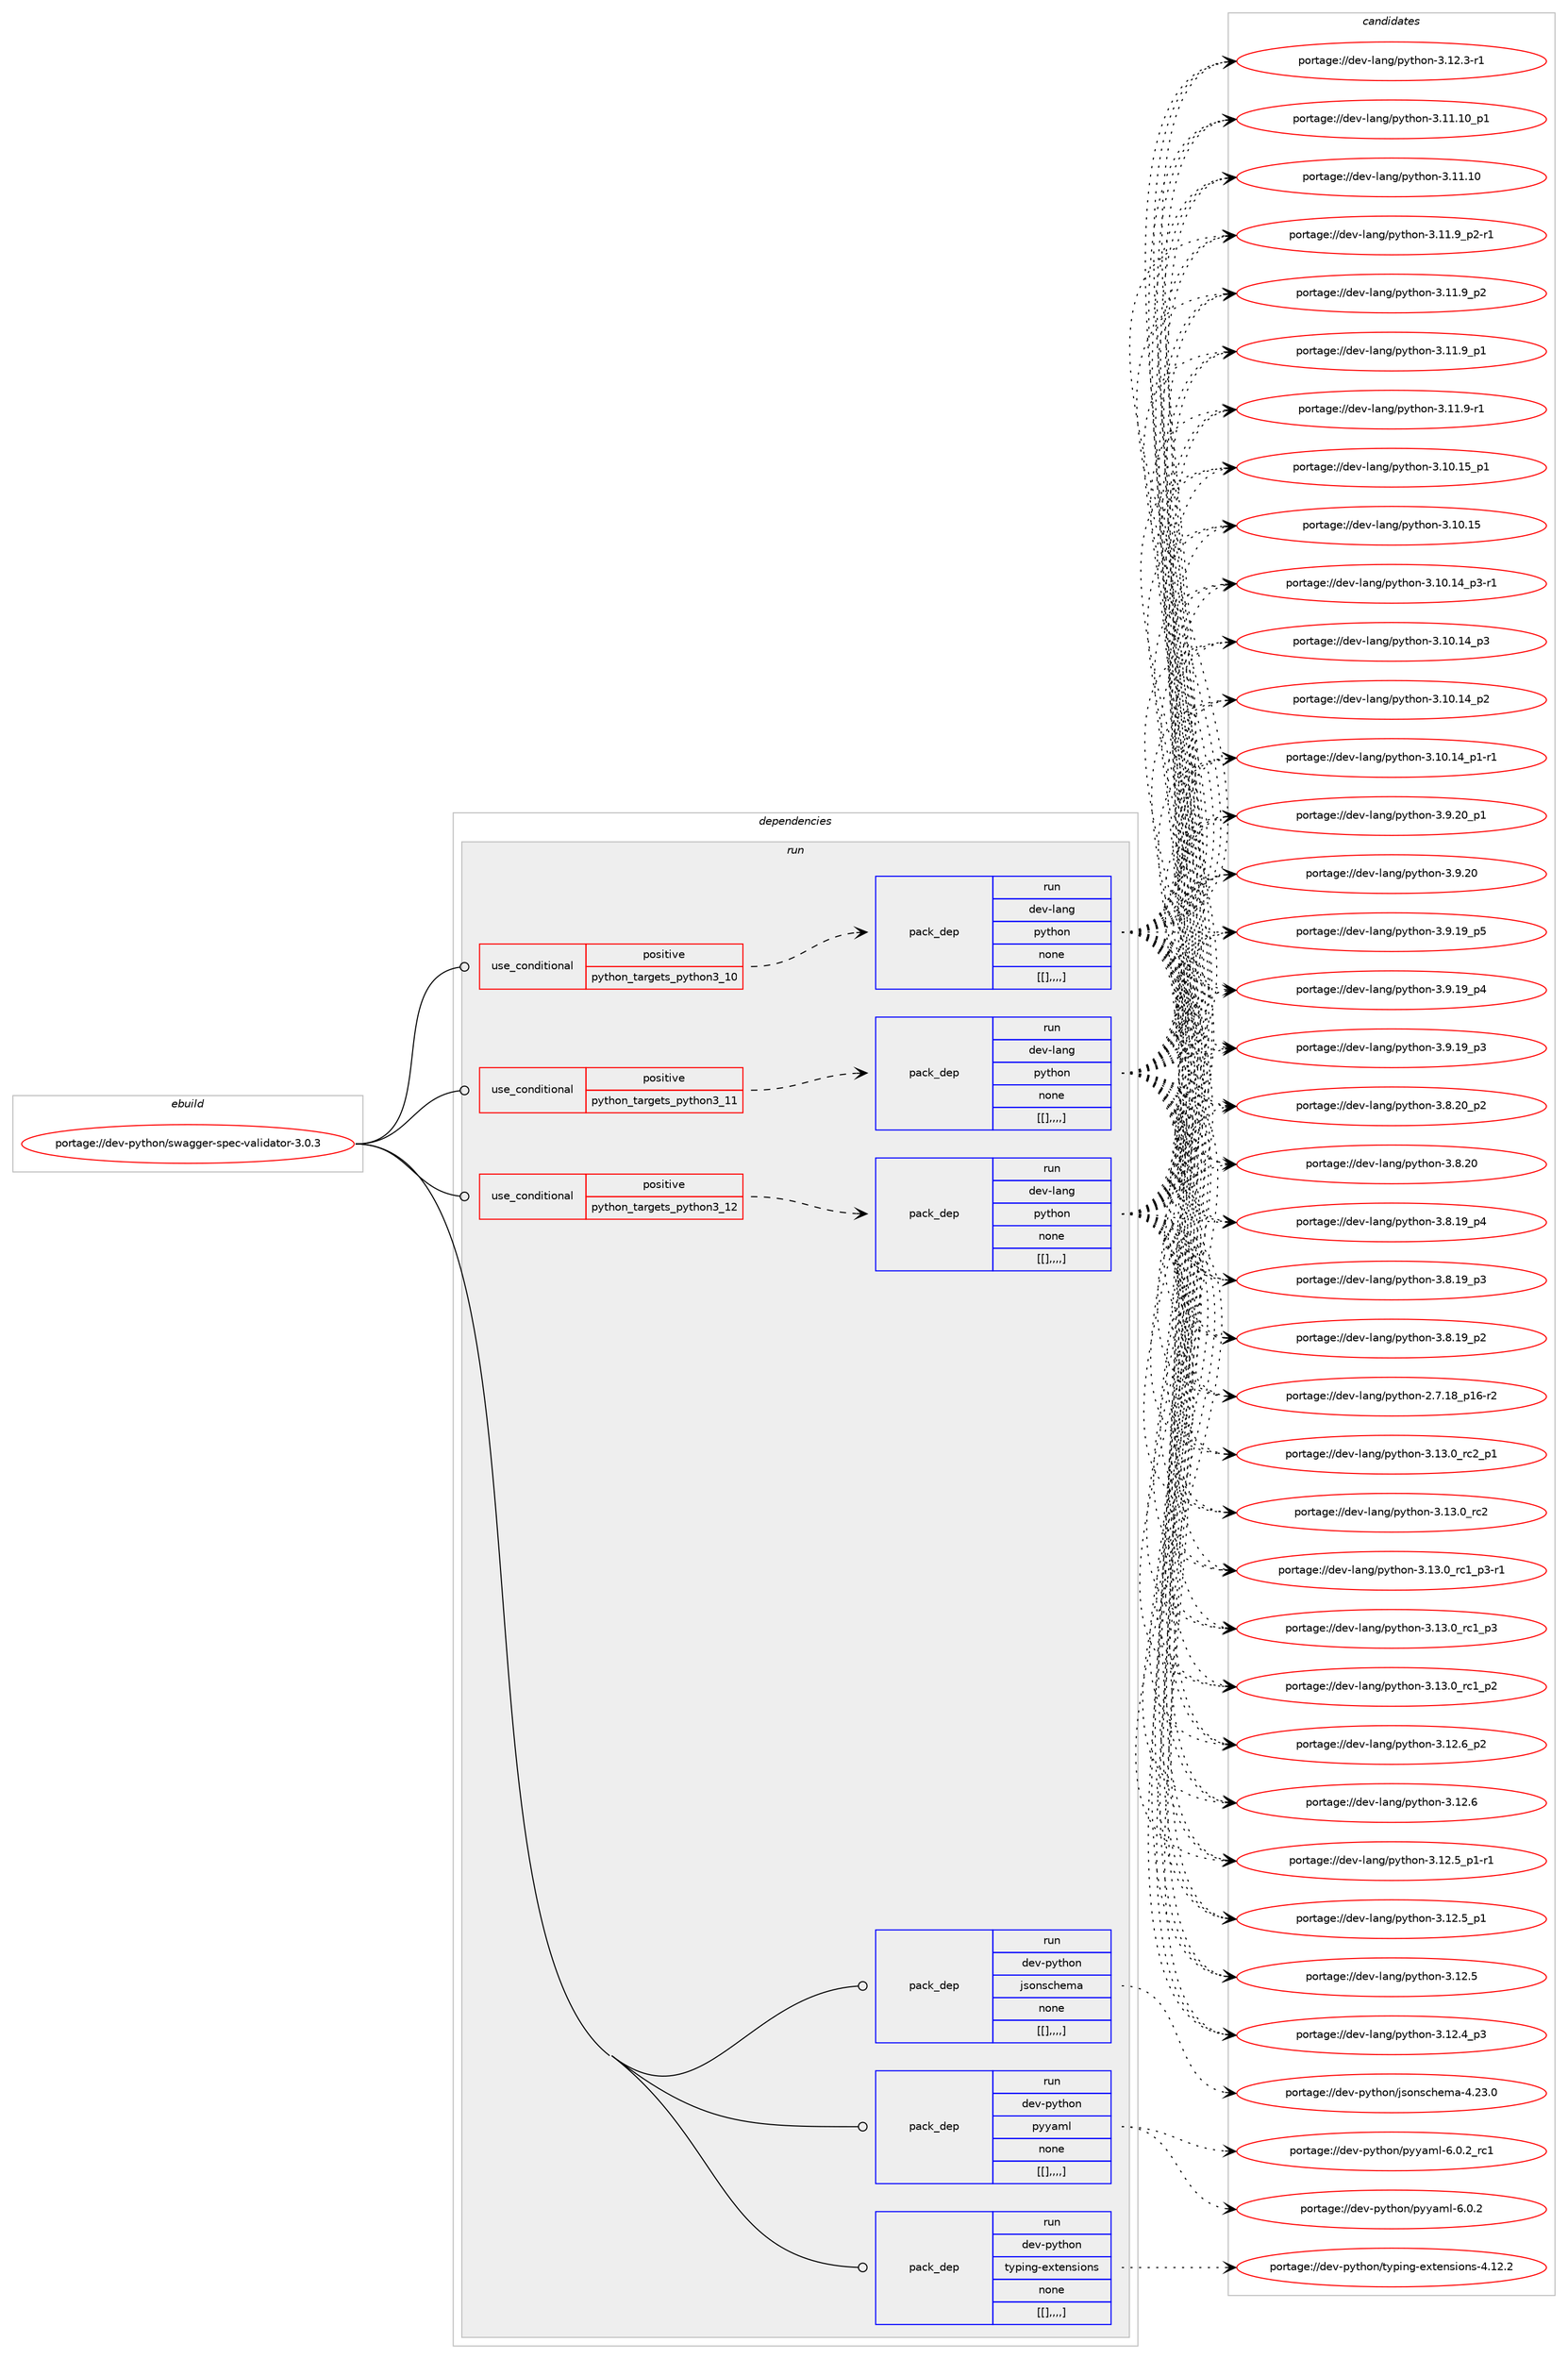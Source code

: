 digraph prolog {

# *************
# Graph options
# *************

newrank=true;
concentrate=true;
compound=true;
graph [rankdir=LR,fontname=Helvetica,fontsize=10,ranksep=1.5];#, ranksep=2.5, nodesep=0.2];
edge  [arrowhead=vee];
node  [fontname=Helvetica,fontsize=10];

# **********
# The ebuild
# **********

subgraph cluster_leftcol {
color=gray;
label=<<i>ebuild</i>>;
id [label="portage://dev-python/swagger-spec-validator-3.0.3", color=red, width=4, href="../dev-python/swagger-spec-validator-3.0.3.svg"];
}

# ****************
# The dependencies
# ****************

subgraph cluster_midcol {
color=gray;
label=<<i>dependencies</i>>;
subgraph cluster_compile {
fillcolor="#eeeeee";
style=filled;
label=<<i>compile</i>>;
}
subgraph cluster_compileandrun {
fillcolor="#eeeeee";
style=filled;
label=<<i>compile and run</i>>;
}
subgraph cluster_run {
fillcolor="#eeeeee";
style=filled;
label=<<i>run</i>>;
subgraph cond41961 {
dependency168386 [label=<<TABLE BORDER="0" CELLBORDER="1" CELLSPACING="0" CELLPADDING="4"><TR><TD ROWSPAN="3" CELLPADDING="10">use_conditional</TD></TR><TR><TD>positive</TD></TR><TR><TD>python_targets_python3_10</TD></TR></TABLE>>, shape=none, color=red];
subgraph pack125167 {
dependency168387 [label=<<TABLE BORDER="0" CELLBORDER="1" CELLSPACING="0" CELLPADDING="4" WIDTH="220"><TR><TD ROWSPAN="6" CELLPADDING="30">pack_dep</TD></TR><TR><TD WIDTH="110">run</TD></TR><TR><TD>dev-lang</TD></TR><TR><TD>python</TD></TR><TR><TD>none</TD></TR><TR><TD>[[],,,,]</TD></TR></TABLE>>, shape=none, color=blue];
}
dependency168386:e -> dependency168387:w [weight=20,style="dashed",arrowhead="vee"];
}
id:e -> dependency168386:w [weight=20,style="solid",arrowhead="odot"];
subgraph cond41962 {
dependency168388 [label=<<TABLE BORDER="0" CELLBORDER="1" CELLSPACING="0" CELLPADDING="4"><TR><TD ROWSPAN="3" CELLPADDING="10">use_conditional</TD></TR><TR><TD>positive</TD></TR><TR><TD>python_targets_python3_11</TD></TR></TABLE>>, shape=none, color=red];
subgraph pack125168 {
dependency168389 [label=<<TABLE BORDER="0" CELLBORDER="1" CELLSPACING="0" CELLPADDING="4" WIDTH="220"><TR><TD ROWSPAN="6" CELLPADDING="30">pack_dep</TD></TR><TR><TD WIDTH="110">run</TD></TR><TR><TD>dev-lang</TD></TR><TR><TD>python</TD></TR><TR><TD>none</TD></TR><TR><TD>[[],,,,]</TD></TR></TABLE>>, shape=none, color=blue];
}
dependency168388:e -> dependency168389:w [weight=20,style="dashed",arrowhead="vee"];
}
id:e -> dependency168388:w [weight=20,style="solid",arrowhead="odot"];
subgraph cond41963 {
dependency168390 [label=<<TABLE BORDER="0" CELLBORDER="1" CELLSPACING="0" CELLPADDING="4"><TR><TD ROWSPAN="3" CELLPADDING="10">use_conditional</TD></TR><TR><TD>positive</TD></TR><TR><TD>python_targets_python3_12</TD></TR></TABLE>>, shape=none, color=red];
subgraph pack125169 {
dependency168391 [label=<<TABLE BORDER="0" CELLBORDER="1" CELLSPACING="0" CELLPADDING="4" WIDTH="220"><TR><TD ROWSPAN="6" CELLPADDING="30">pack_dep</TD></TR><TR><TD WIDTH="110">run</TD></TR><TR><TD>dev-lang</TD></TR><TR><TD>python</TD></TR><TR><TD>none</TD></TR><TR><TD>[[],,,,]</TD></TR></TABLE>>, shape=none, color=blue];
}
dependency168390:e -> dependency168391:w [weight=20,style="dashed",arrowhead="vee"];
}
id:e -> dependency168390:w [weight=20,style="solid",arrowhead="odot"];
subgraph pack125170 {
dependency168392 [label=<<TABLE BORDER="0" CELLBORDER="1" CELLSPACING="0" CELLPADDING="4" WIDTH="220"><TR><TD ROWSPAN="6" CELLPADDING="30">pack_dep</TD></TR><TR><TD WIDTH="110">run</TD></TR><TR><TD>dev-python</TD></TR><TR><TD>jsonschema</TD></TR><TR><TD>none</TD></TR><TR><TD>[[],,,,]</TD></TR></TABLE>>, shape=none, color=blue];
}
id:e -> dependency168392:w [weight=20,style="solid",arrowhead="odot"];
subgraph pack125171 {
dependency168393 [label=<<TABLE BORDER="0" CELLBORDER="1" CELLSPACING="0" CELLPADDING="4" WIDTH="220"><TR><TD ROWSPAN="6" CELLPADDING="30">pack_dep</TD></TR><TR><TD WIDTH="110">run</TD></TR><TR><TD>dev-python</TD></TR><TR><TD>pyyaml</TD></TR><TR><TD>none</TD></TR><TR><TD>[[],,,,]</TD></TR></TABLE>>, shape=none, color=blue];
}
id:e -> dependency168393:w [weight=20,style="solid",arrowhead="odot"];
subgraph pack125172 {
dependency168394 [label=<<TABLE BORDER="0" CELLBORDER="1" CELLSPACING="0" CELLPADDING="4" WIDTH="220"><TR><TD ROWSPAN="6" CELLPADDING="30">pack_dep</TD></TR><TR><TD WIDTH="110">run</TD></TR><TR><TD>dev-python</TD></TR><TR><TD>typing-extensions</TD></TR><TR><TD>none</TD></TR><TR><TD>[[],,,,]</TD></TR></TABLE>>, shape=none, color=blue];
}
id:e -> dependency168394:w [weight=20,style="solid",arrowhead="odot"];
}
}

# **************
# The candidates
# **************

subgraph cluster_choices {
rank=same;
color=gray;
label=<<i>candidates</i>>;

subgraph choice125167 {
color=black;
nodesep=1;
choice100101118451089711010347112121116104111110455146495146489511499509511249 [label="portage://dev-lang/python-3.13.0_rc2_p1", color=red, width=4,href="../dev-lang/python-3.13.0_rc2_p1.svg"];
choice10010111845108971101034711212111610411111045514649514648951149950 [label="portage://dev-lang/python-3.13.0_rc2", color=red, width=4,href="../dev-lang/python-3.13.0_rc2.svg"];
choice1001011184510897110103471121211161041111104551464951464895114994995112514511449 [label="portage://dev-lang/python-3.13.0_rc1_p3-r1", color=red, width=4,href="../dev-lang/python-3.13.0_rc1_p3-r1.svg"];
choice100101118451089711010347112121116104111110455146495146489511499499511251 [label="portage://dev-lang/python-3.13.0_rc1_p3", color=red, width=4,href="../dev-lang/python-3.13.0_rc1_p3.svg"];
choice100101118451089711010347112121116104111110455146495146489511499499511250 [label="portage://dev-lang/python-3.13.0_rc1_p2", color=red, width=4,href="../dev-lang/python-3.13.0_rc1_p2.svg"];
choice100101118451089711010347112121116104111110455146495046549511250 [label="portage://dev-lang/python-3.12.6_p2", color=red, width=4,href="../dev-lang/python-3.12.6_p2.svg"];
choice10010111845108971101034711212111610411111045514649504654 [label="portage://dev-lang/python-3.12.6", color=red, width=4,href="../dev-lang/python-3.12.6.svg"];
choice1001011184510897110103471121211161041111104551464950465395112494511449 [label="portage://dev-lang/python-3.12.5_p1-r1", color=red, width=4,href="../dev-lang/python-3.12.5_p1-r1.svg"];
choice100101118451089711010347112121116104111110455146495046539511249 [label="portage://dev-lang/python-3.12.5_p1", color=red, width=4,href="../dev-lang/python-3.12.5_p1.svg"];
choice10010111845108971101034711212111610411111045514649504653 [label="portage://dev-lang/python-3.12.5", color=red, width=4,href="../dev-lang/python-3.12.5.svg"];
choice100101118451089711010347112121116104111110455146495046529511251 [label="portage://dev-lang/python-3.12.4_p3", color=red, width=4,href="../dev-lang/python-3.12.4_p3.svg"];
choice100101118451089711010347112121116104111110455146495046514511449 [label="portage://dev-lang/python-3.12.3-r1", color=red, width=4,href="../dev-lang/python-3.12.3-r1.svg"];
choice10010111845108971101034711212111610411111045514649494649489511249 [label="portage://dev-lang/python-3.11.10_p1", color=red, width=4,href="../dev-lang/python-3.11.10_p1.svg"];
choice1001011184510897110103471121211161041111104551464949464948 [label="portage://dev-lang/python-3.11.10", color=red, width=4,href="../dev-lang/python-3.11.10.svg"];
choice1001011184510897110103471121211161041111104551464949465795112504511449 [label="portage://dev-lang/python-3.11.9_p2-r1", color=red, width=4,href="../dev-lang/python-3.11.9_p2-r1.svg"];
choice100101118451089711010347112121116104111110455146494946579511250 [label="portage://dev-lang/python-3.11.9_p2", color=red, width=4,href="../dev-lang/python-3.11.9_p2.svg"];
choice100101118451089711010347112121116104111110455146494946579511249 [label="portage://dev-lang/python-3.11.9_p1", color=red, width=4,href="../dev-lang/python-3.11.9_p1.svg"];
choice100101118451089711010347112121116104111110455146494946574511449 [label="portage://dev-lang/python-3.11.9-r1", color=red, width=4,href="../dev-lang/python-3.11.9-r1.svg"];
choice10010111845108971101034711212111610411111045514649484649539511249 [label="portage://dev-lang/python-3.10.15_p1", color=red, width=4,href="../dev-lang/python-3.10.15_p1.svg"];
choice1001011184510897110103471121211161041111104551464948464953 [label="portage://dev-lang/python-3.10.15", color=red, width=4,href="../dev-lang/python-3.10.15.svg"];
choice100101118451089711010347112121116104111110455146494846495295112514511449 [label="portage://dev-lang/python-3.10.14_p3-r1", color=red, width=4,href="../dev-lang/python-3.10.14_p3-r1.svg"];
choice10010111845108971101034711212111610411111045514649484649529511251 [label="portage://dev-lang/python-3.10.14_p3", color=red, width=4,href="../dev-lang/python-3.10.14_p3.svg"];
choice10010111845108971101034711212111610411111045514649484649529511250 [label="portage://dev-lang/python-3.10.14_p2", color=red, width=4,href="../dev-lang/python-3.10.14_p2.svg"];
choice100101118451089711010347112121116104111110455146494846495295112494511449 [label="portage://dev-lang/python-3.10.14_p1-r1", color=red, width=4,href="../dev-lang/python-3.10.14_p1-r1.svg"];
choice100101118451089711010347112121116104111110455146574650489511249 [label="portage://dev-lang/python-3.9.20_p1", color=red, width=4,href="../dev-lang/python-3.9.20_p1.svg"];
choice10010111845108971101034711212111610411111045514657465048 [label="portage://dev-lang/python-3.9.20", color=red, width=4,href="../dev-lang/python-3.9.20.svg"];
choice100101118451089711010347112121116104111110455146574649579511253 [label="portage://dev-lang/python-3.9.19_p5", color=red, width=4,href="../dev-lang/python-3.9.19_p5.svg"];
choice100101118451089711010347112121116104111110455146574649579511252 [label="portage://dev-lang/python-3.9.19_p4", color=red, width=4,href="../dev-lang/python-3.9.19_p4.svg"];
choice100101118451089711010347112121116104111110455146574649579511251 [label="portage://dev-lang/python-3.9.19_p3", color=red, width=4,href="../dev-lang/python-3.9.19_p3.svg"];
choice100101118451089711010347112121116104111110455146564650489511250 [label="portage://dev-lang/python-3.8.20_p2", color=red, width=4,href="../dev-lang/python-3.8.20_p2.svg"];
choice10010111845108971101034711212111610411111045514656465048 [label="portage://dev-lang/python-3.8.20", color=red, width=4,href="../dev-lang/python-3.8.20.svg"];
choice100101118451089711010347112121116104111110455146564649579511252 [label="portage://dev-lang/python-3.8.19_p4", color=red, width=4,href="../dev-lang/python-3.8.19_p4.svg"];
choice100101118451089711010347112121116104111110455146564649579511251 [label="portage://dev-lang/python-3.8.19_p3", color=red, width=4,href="../dev-lang/python-3.8.19_p3.svg"];
choice100101118451089711010347112121116104111110455146564649579511250 [label="portage://dev-lang/python-3.8.19_p2", color=red, width=4,href="../dev-lang/python-3.8.19_p2.svg"];
choice100101118451089711010347112121116104111110455046554649569511249544511450 [label="portage://dev-lang/python-2.7.18_p16-r2", color=red, width=4,href="../dev-lang/python-2.7.18_p16-r2.svg"];
dependency168387:e -> choice100101118451089711010347112121116104111110455146495146489511499509511249:w [style=dotted,weight="100"];
dependency168387:e -> choice10010111845108971101034711212111610411111045514649514648951149950:w [style=dotted,weight="100"];
dependency168387:e -> choice1001011184510897110103471121211161041111104551464951464895114994995112514511449:w [style=dotted,weight="100"];
dependency168387:e -> choice100101118451089711010347112121116104111110455146495146489511499499511251:w [style=dotted,weight="100"];
dependency168387:e -> choice100101118451089711010347112121116104111110455146495146489511499499511250:w [style=dotted,weight="100"];
dependency168387:e -> choice100101118451089711010347112121116104111110455146495046549511250:w [style=dotted,weight="100"];
dependency168387:e -> choice10010111845108971101034711212111610411111045514649504654:w [style=dotted,weight="100"];
dependency168387:e -> choice1001011184510897110103471121211161041111104551464950465395112494511449:w [style=dotted,weight="100"];
dependency168387:e -> choice100101118451089711010347112121116104111110455146495046539511249:w [style=dotted,weight="100"];
dependency168387:e -> choice10010111845108971101034711212111610411111045514649504653:w [style=dotted,weight="100"];
dependency168387:e -> choice100101118451089711010347112121116104111110455146495046529511251:w [style=dotted,weight="100"];
dependency168387:e -> choice100101118451089711010347112121116104111110455146495046514511449:w [style=dotted,weight="100"];
dependency168387:e -> choice10010111845108971101034711212111610411111045514649494649489511249:w [style=dotted,weight="100"];
dependency168387:e -> choice1001011184510897110103471121211161041111104551464949464948:w [style=dotted,weight="100"];
dependency168387:e -> choice1001011184510897110103471121211161041111104551464949465795112504511449:w [style=dotted,weight="100"];
dependency168387:e -> choice100101118451089711010347112121116104111110455146494946579511250:w [style=dotted,weight="100"];
dependency168387:e -> choice100101118451089711010347112121116104111110455146494946579511249:w [style=dotted,weight="100"];
dependency168387:e -> choice100101118451089711010347112121116104111110455146494946574511449:w [style=dotted,weight="100"];
dependency168387:e -> choice10010111845108971101034711212111610411111045514649484649539511249:w [style=dotted,weight="100"];
dependency168387:e -> choice1001011184510897110103471121211161041111104551464948464953:w [style=dotted,weight="100"];
dependency168387:e -> choice100101118451089711010347112121116104111110455146494846495295112514511449:w [style=dotted,weight="100"];
dependency168387:e -> choice10010111845108971101034711212111610411111045514649484649529511251:w [style=dotted,weight="100"];
dependency168387:e -> choice10010111845108971101034711212111610411111045514649484649529511250:w [style=dotted,weight="100"];
dependency168387:e -> choice100101118451089711010347112121116104111110455146494846495295112494511449:w [style=dotted,weight="100"];
dependency168387:e -> choice100101118451089711010347112121116104111110455146574650489511249:w [style=dotted,weight="100"];
dependency168387:e -> choice10010111845108971101034711212111610411111045514657465048:w [style=dotted,weight="100"];
dependency168387:e -> choice100101118451089711010347112121116104111110455146574649579511253:w [style=dotted,weight="100"];
dependency168387:e -> choice100101118451089711010347112121116104111110455146574649579511252:w [style=dotted,weight="100"];
dependency168387:e -> choice100101118451089711010347112121116104111110455146574649579511251:w [style=dotted,weight="100"];
dependency168387:e -> choice100101118451089711010347112121116104111110455146564650489511250:w [style=dotted,weight="100"];
dependency168387:e -> choice10010111845108971101034711212111610411111045514656465048:w [style=dotted,weight="100"];
dependency168387:e -> choice100101118451089711010347112121116104111110455146564649579511252:w [style=dotted,weight="100"];
dependency168387:e -> choice100101118451089711010347112121116104111110455146564649579511251:w [style=dotted,weight="100"];
dependency168387:e -> choice100101118451089711010347112121116104111110455146564649579511250:w [style=dotted,weight="100"];
dependency168387:e -> choice100101118451089711010347112121116104111110455046554649569511249544511450:w [style=dotted,weight="100"];
}
subgraph choice125168 {
color=black;
nodesep=1;
choice100101118451089711010347112121116104111110455146495146489511499509511249 [label="portage://dev-lang/python-3.13.0_rc2_p1", color=red, width=4,href="../dev-lang/python-3.13.0_rc2_p1.svg"];
choice10010111845108971101034711212111610411111045514649514648951149950 [label="portage://dev-lang/python-3.13.0_rc2", color=red, width=4,href="../dev-lang/python-3.13.0_rc2.svg"];
choice1001011184510897110103471121211161041111104551464951464895114994995112514511449 [label="portage://dev-lang/python-3.13.0_rc1_p3-r1", color=red, width=4,href="../dev-lang/python-3.13.0_rc1_p3-r1.svg"];
choice100101118451089711010347112121116104111110455146495146489511499499511251 [label="portage://dev-lang/python-3.13.0_rc1_p3", color=red, width=4,href="../dev-lang/python-3.13.0_rc1_p3.svg"];
choice100101118451089711010347112121116104111110455146495146489511499499511250 [label="portage://dev-lang/python-3.13.0_rc1_p2", color=red, width=4,href="../dev-lang/python-3.13.0_rc1_p2.svg"];
choice100101118451089711010347112121116104111110455146495046549511250 [label="portage://dev-lang/python-3.12.6_p2", color=red, width=4,href="../dev-lang/python-3.12.6_p2.svg"];
choice10010111845108971101034711212111610411111045514649504654 [label="portage://dev-lang/python-3.12.6", color=red, width=4,href="../dev-lang/python-3.12.6.svg"];
choice1001011184510897110103471121211161041111104551464950465395112494511449 [label="portage://dev-lang/python-3.12.5_p1-r1", color=red, width=4,href="../dev-lang/python-3.12.5_p1-r1.svg"];
choice100101118451089711010347112121116104111110455146495046539511249 [label="portage://dev-lang/python-3.12.5_p1", color=red, width=4,href="../dev-lang/python-3.12.5_p1.svg"];
choice10010111845108971101034711212111610411111045514649504653 [label="portage://dev-lang/python-3.12.5", color=red, width=4,href="../dev-lang/python-3.12.5.svg"];
choice100101118451089711010347112121116104111110455146495046529511251 [label="portage://dev-lang/python-3.12.4_p3", color=red, width=4,href="../dev-lang/python-3.12.4_p3.svg"];
choice100101118451089711010347112121116104111110455146495046514511449 [label="portage://dev-lang/python-3.12.3-r1", color=red, width=4,href="../dev-lang/python-3.12.3-r1.svg"];
choice10010111845108971101034711212111610411111045514649494649489511249 [label="portage://dev-lang/python-3.11.10_p1", color=red, width=4,href="../dev-lang/python-3.11.10_p1.svg"];
choice1001011184510897110103471121211161041111104551464949464948 [label="portage://dev-lang/python-3.11.10", color=red, width=4,href="../dev-lang/python-3.11.10.svg"];
choice1001011184510897110103471121211161041111104551464949465795112504511449 [label="portage://dev-lang/python-3.11.9_p2-r1", color=red, width=4,href="../dev-lang/python-3.11.9_p2-r1.svg"];
choice100101118451089711010347112121116104111110455146494946579511250 [label="portage://dev-lang/python-3.11.9_p2", color=red, width=4,href="../dev-lang/python-3.11.9_p2.svg"];
choice100101118451089711010347112121116104111110455146494946579511249 [label="portage://dev-lang/python-3.11.9_p1", color=red, width=4,href="../dev-lang/python-3.11.9_p1.svg"];
choice100101118451089711010347112121116104111110455146494946574511449 [label="portage://dev-lang/python-3.11.9-r1", color=red, width=4,href="../dev-lang/python-3.11.9-r1.svg"];
choice10010111845108971101034711212111610411111045514649484649539511249 [label="portage://dev-lang/python-3.10.15_p1", color=red, width=4,href="../dev-lang/python-3.10.15_p1.svg"];
choice1001011184510897110103471121211161041111104551464948464953 [label="portage://dev-lang/python-3.10.15", color=red, width=4,href="../dev-lang/python-3.10.15.svg"];
choice100101118451089711010347112121116104111110455146494846495295112514511449 [label="portage://dev-lang/python-3.10.14_p3-r1", color=red, width=4,href="../dev-lang/python-3.10.14_p3-r1.svg"];
choice10010111845108971101034711212111610411111045514649484649529511251 [label="portage://dev-lang/python-3.10.14_p3", color=red, width=4,href="../dev-lang/python-3.10.14_p3.svg"];
choice10010111845108971101034711212111610411111045514649484649529511250 [label="portage://dev-lang/python-3.10.14_p2", color=red, width=4,href="../dev-lang/python-3.10.14_p2.svg"];
choice100101118451089711010347112121116104111110455146494846495295112494511449 [label="portage://dev-lang/python-3.10.14_p1-r1", color=red, width=4,href="../dev-lang/python-3.10.14_p1-r1.svg"];
choice100101118451089711010347112121116104111110455146574650489511249 [label="portage://dev-lang/python-3.9.20_p1", color=red, width=4,href="../dev-lang/python-3.9.20_p1.svg"];
choice10010111845108971101034711212111610411111045514657465048 [label="portage://dev-lang/python-3.9.20", color=red, width=4,href="../dev-lang/python-3.9.20.svg"];
choice100101118451089711010347112121116104111110455146574649579511253 [label="portage://dev-lang/python-3.9.19_p5", color=red, width=4,href="../dev-lang/python-3.9.19_p5.svg"];
choice100101118451089711010347112121116104111110455146574649579511252 [label="portage://dev-lang/python-3.9.19_p4", color=red, width=4,href="../dev-lang/python-3.9.19_p4.svg"];
choice100101118451089711010347112121116104111110455146574649579511251 [label="portage://dev-lang/python-3.9.19_p3", color=red, width=4,href="../dev-lang/python-3.9.19_p3.svg"];
choice100101118451089711010347112121116104111110455146564650489511250 [label="portage://dev-lang/python-3.8.20_p2", color=red, width=4,href="../dev-lang/python-3.8.20_p2.svg"];
choice10010111845108971101034711212111610411111045514656465048 [label="portage://dev-lang/python-3.8.20", color=red, width=4,href="../dev-lang/python-3.8.20.svg"];
choice100101118451089711010347112121116104111110455146564649579511252 [label="portage://dev-lang/python-3.8.19_p4", color=red, width=4,href="../dev-lang/python-3.8.19_p4.svg"];
choice100101118451089711010347112121116104111110455146564649579511251 [label="portage://dev-lang/python-3.8.19_p3", color=red, width=4,href="../dev-lang/python-3.8.19_p3.svg"];
choice100101118451089711010347112121116104111110455146564649579511250 [label="portage://dev-lang/python-3.8.19_p2", color=red, width=4,href="../dev-lang/python-3.8.19_p2.svg"];
choice100101118451089711010347112121116104111110455046554649569511249544511450 [label="portage://dev-lang/python-2.7.18_p16-r2", color=red, width=4,href="../dev-lang/python-2.7.18_p16-r2.svg"];
dependency168389:e -> choice100101118451089711010347112121116104111110455146495146489511499509511249:w [style=dotted,weight="100"];
dependency168389:e -> choice10010111845108971101034711212111610411111045514649514648951149950:w [style=dotted,weight="100"];
dependency168389:e -> choice1001011184510897110103471121211161041111104551464951464895114994995112514511449:w [style=dotted,weight="100"];
dependency168389:e -> choice100101118451089711010347112121116104111110455146495146489511499499511251:w [style=dotted,weight="100"];
dependency168389:e -> choice100101118451089711010347112121116104111110455146495146489511499499511250:w [style=dotted,weight="100"];
dependency168389:e -> choice100101118451089711010347112121116104111110455146495046549511250:w [style=dotted,weight="100"];
dependency168389:e -> choice10010111845108971101034711212111610411111045514649504654:w [style=dotted,weight="100"];
dependency168389:e -> choice1001011184510897110103471121211161041111104551464950465395112494511449:w [style=dotted,weight="100"];
dependency168389:e -> choice100101118451089711010347112121116104111110455146495046539511249:w [style=dotted,weight="100"];
dependency168389:e -> choice10010111845108971101034711212111610411111045514649504653:w [style=dotted,weight="100"];
dependency168389:e -> choice100101118451089711010347112121116104111110455146495046529511251:w [style=dotted,weight="100"];
dependency168389:e -> choice100101118451089711010347112121116104111110455146495046514511449:w [style=dotted,weight="100"];
dependency168389:e -> choice10010111845108971101034711212111610411111045514649494649489511249:w [style=dotted,weight="100"];
dependency168389:e -> choice1001011184510897110103471121211161041111104551464949464948:w [style=dotted,weight="100"];
dependency168389:e -> choice1001011184510897110103471121211161041111104551464949465795112504511449:w [style=dotted,weight="100"];
dependency168389:e -> choice100101118451089711010347112121116104111110455146494946579511250:w [style=dotted,weight="100"];
dependency168389:e -> choice100101118451089711010347112121116104111110455146494946579511249:w [style=dotted,weight="100"];
dependency168389:e -> choice100101118451089711010347112121116104111110455146494946574511449:w [style=dotted,weight="100"];
dependency168389:e -> choice10010111845108971101034711212111610411111045514649484649539511249:w [style=dotted,weight="100"];
dependency168389:e -> choice1001011184510897110103471121211161041111104551464948464953:w [style=dotted,weight="100"];
dependency168389:e -> choice100101118451089711010347112121116104111110455146494846495295112514511449:w [style=dotted,weight="100"];
dependency168389:e -> choice10010111845108971101034711212111610411111045514649484649529511251:w [style=dotted,weight="100"];
dependency168389:e -> choice10010111845108971101034711212111610411111045514649484649529511250:w [style=dotted,weight="100"];
dependency168389:e -> choice100101118451089711010347112121116104111110455146494846495295112494511449:w [style=dotted,weight="100"];
dependency168389:e -> choice100101118451089711010347112121116104111110455146574650489511249:w [style=dotted,weight="100"];
dependency168389:e -> choice10010111845108971101034711212111610411111045514657465048:w [style=dotted,weight="100"];
dependency168389:e -> choice100101118451089711010347112121116104111110455146574649579511253:w [style=dotted,weight="100"];
dependency168389:e -> choice100101118451089711010347112121116104111110455146574649579511252:w [style=dotted,weight="100"];
dependency168389:e -> choice100101118451089711010347112121116104111110455146574649579511251:w [style=dotted,weight="100"];
dependency168389:e -> choice100101118451089711010347112121116104111110455146564650489511250:w [style=dotted,weight="100"];
dependency168389:e -> choice10010111845108971101034711212111610411111045514656465048:w [style=dotted,weight="100"];
dependency168389:e -> choice100101118451089711010347112121116104111110455146564649579511252:w [style=dotted,weight="100"];
dependency168389:e -> choice100101118451089711010347112121116104111110455146564649579511251:w [style=dotted,weight="100"];
dependency168389:e -> choice100101118451089711010347112121116104111110455146564649579511250:w [style=dotted,weight="100"];
dependency168389:e -> choice100101118451089711010347112121116104111110455046554649569511249544511450:w [style=dotted,weight="100"];
}
subgraph choice125169 {
color=black;
nodesep=1;
choice100101118451089711010347112121116104111110455146495146489511499509511249 [label="portage://dev-lang/python-3.13.0_rc2_p1", color=red, width=4,href="../dev-lang/python-3.13.0_rc2_p1.svg"];
choice10010111845108971101034711212111610411111045514649514648951149950 [label="portage://dev-lang/python-3.13.0_rc2", color=red, width=4,href="../dev-lang/python-3.13.0_rc2.svg"];
choice1001011184510897110103471121211161041111104551464951464895114994995112514511449 [label="portage://dev-lang/python-3.13.0_rc1_p3-r1", color=red, width=4,href="../dev-lang/python-3.13.0_rc1_p3-r1.svg"];
choice100101118451089711010347112121116104111110455146495146489511499499511251 [label="portage://dev-lang/python-3.13.0_rc1_p3", color=red, width=4,href="../dev-lang/python-3.13.0_rc1_p3.svg"];
choice100101118451089711010347112121116104111110455146495146489511499499511250 [label="portage://dev-lang/python-3.13.0_rc1_p2", color=red, width=4,href="../dev-lang/python-3.13.0_rc1_p2.svg"];
choice100101118451089711010347112121116104111110455146495046549511250 [label="portage://dev-lang/python-3.12.6_p2", color=red, width=4,href="../dev-lang/python-3.12.6_p2.svg"];
choice10010111845108971101034711212111610411111045514649504654 [label="portage://dev-lang/python-3.12.6", color=red, width=4,href="../dev-lang/python-3.12.6.svg"];
choice1001011184510897110103471121211161041111104551464950465395112494511449 [label="portage://dev-lang/python-3.12.5_p1-r1", color=red, width=4,href="../dev-lang/python-3.12.5_p1-r1.svg"];
choice100101118451089711010347112121116104111110455146495046539511249 [label="portage://dev-lang/python-3.12.5_p1", color=red, width=4,href="../dev-lang/python-3.12.5_p1.svg"];
choice10010111845108971101034711212111610411111045514649504653 [label="portage://dev-lang/python-3.12.5", color=red, width=4,href="../dev-lang/python-3.12.5.svg"];
choice100101118451089711010347112121116104111110455146495046529511251 [label="portage://dev-lang/python-3.12.4_p3", color=red, width=4,href="../dev-lang/python-3.12.4_p3.svg"];
choice100101118451089711010347112121116104111110455146495046514511449 [label="portage://dev-lang/python-3.12.3-r1", color=red, width=4,href="../dev-lang/python-3.12.3-r1.svg"];
choice10010111845108971101034711212111610411111045514649494649489511249 [label="portage://dev-lang/python-3.11.10_p1", color=red, width=4,href="../dev-lang/python-3.11.10_p1.svg"];
choice1001011184510897110103471121211161041111104551464949464948 [label="portage://dev-lang/python-3.11.10", color=red, width=4,href="../dev-lang/python-3.11.10.svg"];
choice1001011184510897110103471121211161041111104551464949465795112504511449 [label="portage://dev-lang/python-3.11.9_p2-r1", color=red, width=4,href="../dev-lang/python-3.11.9_p2-r1.svg"];
choice100101118451089711010347112121116104111110455146494946579511250 [label="portage://dev-lang/python-3.11.9_p2", color=red, width=4,href="../dev-lang/python-3.11.9_p2.svg"];
choice100101118451089711010347112121116104111110455146494946579511249 [label="portage://dev-lang/python-3.11.9_p1", color=red, width=4,href="../dev-lang/python-3.11.9_p1.svg"];
choice100101118451089711010347112121116104111110455146494946574511449 [label="portage://dev-lang/python-3.11.9-r1", color=red, width=4,href="../dev-lang/python-3.11.9-r1.svg"];
choice10010111845108971101034711212111610411111045514649484649539511249 [label="portage://dev-lang/python-3.10.15_p1", color=red, width=4,href="../dev-lang/python-3.10.15_p1.svg"];
choice1001011184510897110103471121211161041111104551464948464953 [label="portage://dev-lang/python-3.10.15", color=red, width=4,href="../dev-lang/python-3.10.15.svg"];
choice100101118451089711010347112121116104111110455146494846495295112514511449 [label="portage://dev-lang/python-3.10.14_p3-r1", color=red, width=4,href="../dev-lang/python-3.10.14_p3-r1.svg"];
choice10010111845108971101034711212111610411111045514649484649529511251 [label="portage://dev-lang/python-3.10.14_p3", color=red, width=4,href="../dev-lang/python-3.10.14_p3.svg"];
choice10010111845108971101034711212111610411111045514649484649529511250 [label="portage://dev-lang/python-3.10.14_p2", color=red, width=4,href="../dev-lang/python-3.10.14_p2.svg"];
choice100101118451089711010347112121116104111110455146494846495295112494511449 [label="portage://dev-lang/python-3.10.14_p1-r1", color=red, width=4,href="../dev-lang/python-3.10.14_p1-r1.svg"];
choice100101118451089711010347112121116104111110455146574650489511249 [label="portage://dev-lang/python-3.9.20_p1", color=red, width=4,href="../dev-lang/python-3.9.20_p1.svg"];
choice10010111845108971101034711212111610411111045514657465048 [label="portage://dev-lang/python-3.9.20", color=red, width=4,href="../dev-lang/python-3.9.20.svg"];
choice100101118451089711010347112121116104111110455146574649579511253 [label="portage://dev-lang/python-3.9.19_p5", color=red, width=4,href="../dev-lang/python-3.9.19_p5.svg"];
choice100101118451089711010347112121116104111110455146574649579511252 [label="portage://dev-lang/python-3.9.19_p4", color=red, width=4,href="../dev-lang/python-3.9.19_p4.svg"];
choice100101118451089711010347112121116104111110455146574649579511251 [label="portage://dev-lang/python-3.9.19_p3", color=red, width=4,href="../dev-lang/python-3.9.19_p3.svg"];
choice100101118451089711010347112121116104111110455146564650489511250 [label="portage://dev-lang/python-3.8.20_p2", color=red, width=4,href="../dev-lang/python-3.8.20_p2.svg"];
choice10010111845108971101034711212111610411111045514656465048 [label="portage://dev-lang/python-3.8.20", color=red, width=4,href="../dev-lang/python-3.8.20.svg"];
choice100101118451089711010347112121116104111110455146564649579511252 [label="portage://dev-lang/python-3.8.19_p4", color=red, width=4,href="../dev-lang/python-3.8.19_p4.svg"];
choice100101118451089711010347112121116104111110455146564649579511251 [label="portage://dev-lang/python-3.8.19_p3", color=red, width=4,href="../dev-lang/python-3.8.19_p3.svg"];
choice100101118451089711010347112121116104111110455146564649579511250 [label="portage://dev-lang/python-3.8.19_p2", color=red, width=4,href="../dev-lang/python-3.8.19_p2.svg"];
choice100101118451089711010347112121116104111110455046554649569511249544511450 [label="portage://dev-lang/python-2.7.18_p16-r2", color=red, width=4,href="../dev-lang/python-2.7.18_p16-r2.svg"];
dependency168391:e -> choice100101118451089711010347112121116104111110455146495146489511499509511249:w [style=dotted,weight="100"];
dependency168391:e -> choice10010111845108971101034711212111610411111045514649514648951149950:w [style=dotted,weight="100"];
dependency168391:e -> choice1001011184510897110103471121211161041111104551464951464895114994995112514511449:w [style=dotted,weight="100"];
dependency168391:e -> choice100101118451089711010347112121116104111110455146495146489511499499511251:w [style=dotted,weight="100"];
dependency168391:e -> choice100101118451089711010347112121116104111110455146495146489511499499511250:w [style=dotted,weight="100"];
dependency168391:e -> choice100101118451089711010347112121116104111110455146495046549511250:w [style=dotted,weight="100"];
dependency168391:e -> choice10010111845108971101034711212111610411111045514649504654:w [style=dotted,weight="100"];
dependency168391:e -> choice1001011184510897110103471121211161041111104551464950465395112494511449:w [style=dotted,weight="100"];
dependency168391:e -> choice100101118451089711010347112121116104111110455146495046539511249:w [style=dotted,weight="100"];
dependency168391:e -> choice10010111845108971101034711212111610411111045514649504653:w [style=dotted,weight="100"];
dependency168391:e -> choice100101118451089711010347112121116104111110455146495046529511251:w [style=dotted,weight="100"];
dependency168391:e -> choice100101118451089711010347112121116104111110455146495046514511449:w [style=dotted,weight="100"];
dependency168391:e -> choice10010111845108971101034711212111610411111045514649494649489511249:w [style=dotted,weight="100"];
dependency168391:e -> choice1001011184510897110103471121211161041111104551464949464948:w [style=dotted,weight="100"];
dependency168391:e -> choice1001011184510897110103471121211161041111104551464949465795112504511449:w [style=dotted,weight="100"];
dependency168391:e -> choice100101118451089711010347112121116104111110455146494946579511250:w [style=dotted,weight="100"];
dependency168391:e -> choice100101118451089711010347112121116104111110455146494946579511249:w [style=dotted,weight="100"];
dependency168391:e -> choice100101118451089711010347112121116104111110455146494946574511449:w [style=dotted,weight="100"];
dependency168391:e -> choice10010111845108971101034711212111610411111045514649484649539511249:w [style=dotted,weight="100"];
dependency168391:e -> choice1001011184510897110103471121211161041111104551464948464953:w [style=dotted,weight="100"];
dependency168391:e -> choice100101118451089711010347112121116104111110455146494846495295112514511449:w [style=dotted,weight="100"];
dependency168391:e -> choice10010111845108971101034711212111610411111045514649484649529511251:w [style=dotted,weight="100"];
dependency168391:e -> choice10010111845108971101034711212111610411111045514649484649529511250:w [style=dotted,weight="100"];
dependency168391:e -> choice100101118451089711010347112121116104111110455146494846495295112494511449:w [style=dotted,weight="100"];
dependency168391:e -> choice100101118451089711010347112121116104111110455146574650489511249:w [style=dotted,weight="100"];
dependency168391:e -> choice10010111845108971101034711212111610411111045514657465048:w [style=dotted,weight="100"];
dependency168391:e -> choice100101118451089711010347112121116104111110455146574649579511253:w [style=dotted,weight="100"];
dependency168391:e -> choice100101118451089711010347112121116104111110455146574649579511252:w [style=dotted,weight="100"];
dependency168391:e -> choice100101118451089711010347112121116104111110455146574649579511251:w [style=dotted,weight="100"];
dependency168391:e -> choice100101118451089711010347112121116104111110455146564650489511250:w [style=dotted,weight="100"];
dependency168391:e -> choice10010111845108971101034711212111610411111045514656465048:w [style=dotted,weight="100"];
dependency168391:e -> choice100101118451089711010347112121116104111110455146564649579511252:w [style=dotted,weight="100"];
dependency168391:e -> choice100101118451089711010347112121116104111110455146564649579511251:w [style=dotted,weight="100"];
dependency168391:e -> choice100101118451089711010347112121116104111110455146564649579511250:w [style=dotted,weight="100"];
dependency168391:e -> choice100101118451089711010347112121116104111110455046554649569511249544511450:w [style=dotted,weight="100"];
}
subgraph choice125170 {
color=black;
nodesep=1;
choice1001011184511212111610411111047106115111110115991041011099745524650514648 [label="portage://dev-python/jsonschema-4.23.0", color=red, width=4,href="../dev-python/jsonschema-4.23.0.svg"];
dependency168392:e -> choice1001011184511212111610411111047106115111110115991041011099745524650514648:w [style=dotted,weight="100"];
}
subgraph choice125171 {
color=black;
nodesep=1;
choice100101118451121211161041111104711212112197109108455446484650951149949 [label="portage://dev-python/pyyaml-6.0.2_rc1", color=red, width=4,href="../dev-python/pyyaml-6.0.2_rc1.svg"];
choice100101118451121211161041111104711212112197109108455446484650 [label="portage://dev-python/pyyaml-6.0.2", color=red, width=4,href="../dev-python/pyyaml-6.0.2.svg"];
dependency168393:e -> choice100101118451121211161041111104711212112197109108455446484650951149949:w [style=dotted,weight="100"];
dependency168393:e -> choice100101118451121211161041111104711212112197109108455446484650:w [style=dotted,weight="100"];
}
subgraph choice125172 {
color=black;
nodesep=1;
choice10010111845112121116104111110471161211121051101034510112011610111011510511111011545524649504650 [label="portage://dev-python/typing-extensions-4.12.2", color=red, width=4,href="../dev-python/typing-extensions-4.12.2.svg"];
dependency168394:e -> choice10010111845112121116104111110471161211121051101034510112011610111011510511111011545524649504650:w [style=dotted,weight="100"];
}
}

}
